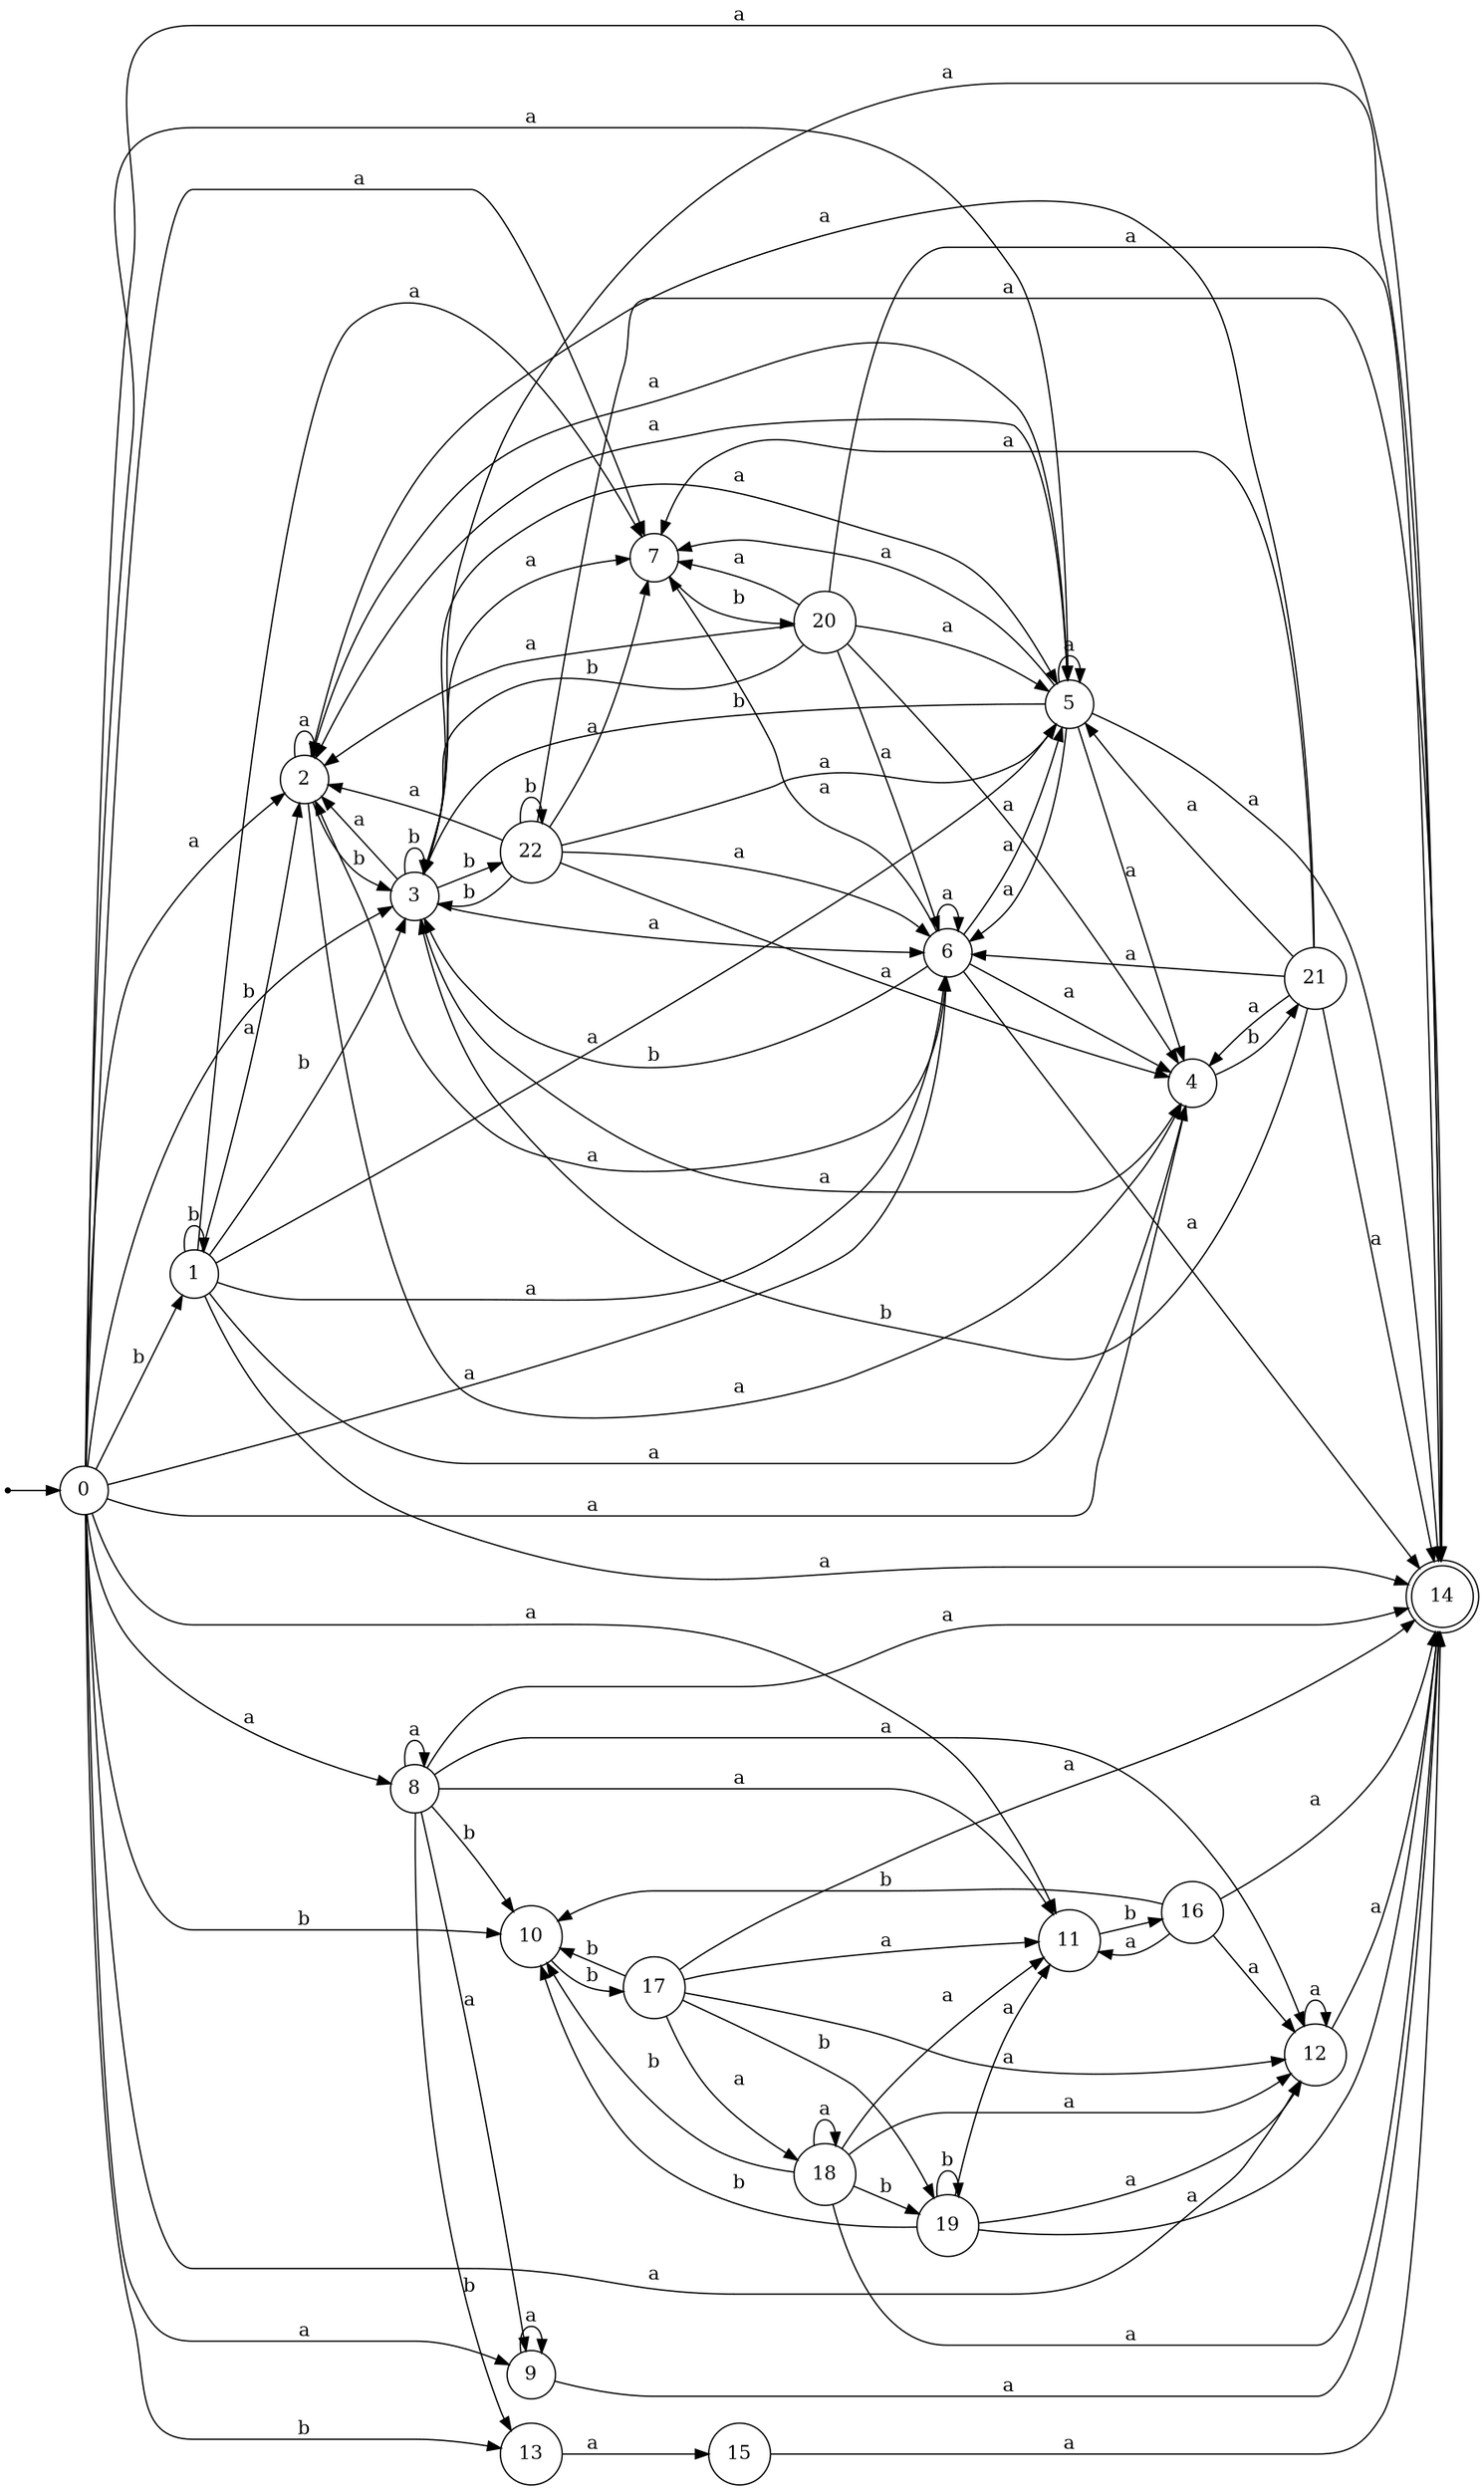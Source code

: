 digraph finite_state_machine {
rankdir=LR;
size="20,20";
node [shape = point]; "dummy0"
node [shape = circle]; "0";
"dummy0" -> "0";
node [shape = circle]; "1";
node [shape = circle]; "2";
node [shape = circle]; "3";
node [shape = circle]; "4";
node [shape = circle]; "5";
node [shape = circle]; "6";
node [shape = circle]; "7";
node [shape = circle]; "8";
node [shape = circle]; "9";
node [shape = circle]; "10";
node [shape = circle]; "11";
node [shape = circle]; "12";
node [shape = circle]; "13";
node [shape = doublecircle]; "14";node [shape = circle]; "15";
node [shape = circle]; "16";
node [shape = circle]; "17";
node [shape = circle]; "18";
node [shape = circle]; "19";
node [shape = circle]; "20";
node [shape = circle]; "21";
node [shape = circle]; "22";
"0" -> "1" [label = "b"];
 "0" -> "10" [label = "b"];
 "0" -> "3" [label = "b"];
 "0" -> "13" [label = "b"];
 "0" -> "2" [label = "a"];
 "0" -> "4" [label = "a"];
 "0" -> "5" [label = "a"];
 "0" -> "6" [label = "a"];
 "0" -> "7" [label = "a"];
 "0" -> "8" [label = "a"];
 "0" -> "9" [label = "a"];
 "0" -> "11" [label = "a"];
 "0" -> "12" [label = "a"];
 "0" -> "14" [label = "a"];
 "13" -> "15" [label = "a"];
 "15" -> "14" [label = "a"];
 "12" -> "12" [label = "a"];
 "12" -> "14" [label = "a"];
 "11" -> "16" [label = "b"];
 "16" -> "11" [label = "a"];
 "16" -> "12" [label = "a"];
 "16" -> "14" [label = "a"];
 "16" -> "10" [label = "b"];
 "10" -> "17" [label = "b"];
 "17" -> "10" [label = "b"];
 "17" -> "19" [label = "b"];
 "17" -> "18" [label = "a"];
 "17" -> "11" [label = "a"];
 "17" -> "12" [label = "a"];
 "17" -> "14" [label = "a"];
 "19" -> "10" [label = "b"];
 "19" -> "19" [label = "b"];
 "19" -> "11" [label = "a"];
 "19" -> "12" [label = "a"];
 "19" -> "14" [label = "a"];
 "18" -> "18" [label = "a"];
 "18" -> "11" [label = "a"];
 "18" -> "12" [label = "a"];
 "18" -> "14" [label = "a"];
 "18" -> "10" [label = "b"];
 "18" -> "19" [label = "b"];
 "9" -> "9" [label = "a"];
 "9" -> "14" [label = "a"];
 "8" -> "8" [label = "a"];
 "8" -> "9" [label = "a"];
 "8" -> "11" [label = "a"];
 "8" -> "12" [label = "a"];
 "8" -> "14" [label = "a"];
 "8" -> "10" [label = "b"];
 "8" -> "13" [label = "b"];
 "7" -> "20" [label = "b"];
 "20" -> "2" [label = "a"];
 "20" -> "4" [label = "a"];
 "20" -> "5" [label = "a"];
 "20" -> "6" [label = "a"];
 "20" -> "7" [label = "a"];
 "20" -> "14" [label = "a"];
 "20" -> "3" [label = "b"];
 "6" -> "2" [label = "a"];
 "6" -> "4" [label = "a"];
 "6" -> "5" [label = "a"];
 "6" -> "6" [label = "a"];
 "6" -> "7" [label = "a"];
 "6" -> "14" [label = "a"];
 "6" -> "3" [label = "b"];
 "5" -> "2" [label = "a"];
 "5" -> "4" [label = "a"];
 "5" -> "5" [label = "a"];
 "5" -> "6" [label = "a"];
 "5" -> "7" [label = "a"];
 "5" -> "14" [label = "a"];
 "5" -> "3" [label = "b"];
 "4" -> "21" [label = "b"];
 "21" -> "2" [label = "a"];
 "21" -> "4" [label = "a"];
 "21" -> "5" [label = "a"];
 "21" -> "6" [label = "a"];
 "21" -> "7" [label = "a"];
 "21" -> "14" [label = "a"];
 "21" -> "3" [label = "b"];
 "3" -> "3" [label = "b"];
 "3" -> "22" [label = "b"];
 "3" -> "2" [label = "a"];
 "3" -> "4" [label = "a"];
 "3" -> "5" [label = "a"];
 "3" -> "6" [label = "a"];
 "3" -> "7" [label = "a"];
 "3" -> "14" [label = "a"];
 "22" -> "3" [label = "b"];
 "22" -> "22" [label = "b"];
 "22" -> "2" [label = "a"];
 "22" -> "4" [label = "a"];
 "22" -> "5" [label = "a"];
 "22" -> "6" [label = "a"];
 "22" -> "7" [label = "a"];
 "22" -> "14" [label = "a"];
 "2" -> "2" [label = "a"];
 "2" -> "4" [label = "a"];
 "2" -> "5" [label = "a"];
 "2" -> "3" [label = "b"];
 "1" -> "1" [label = "b"];
 "1" -> "3" [label = "b"];
 "1" -> "2" [label = "a"];
 "1" -> "4" [label = "a"];
 "1" -> "5" [label = "a"];
 "1" -> "6" [label = "a"];
 "1" -> "7" [label = "a"];
 "1" -> "14" [label = "a"];
 }
